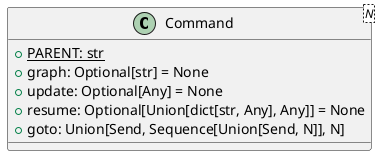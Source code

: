 @startuml

class Command<N> {
  + {static} PARENT: str
  + graph: Optional[str] = None
  + update: Optional[Any] = None
  + resume: Optional[Union[dict[str, Any], Any]] = None
  + goto: Union[Send, Sequence[Union[Send, N]], N]
'   + ToolOutputMixin: mixin
}

@enduml